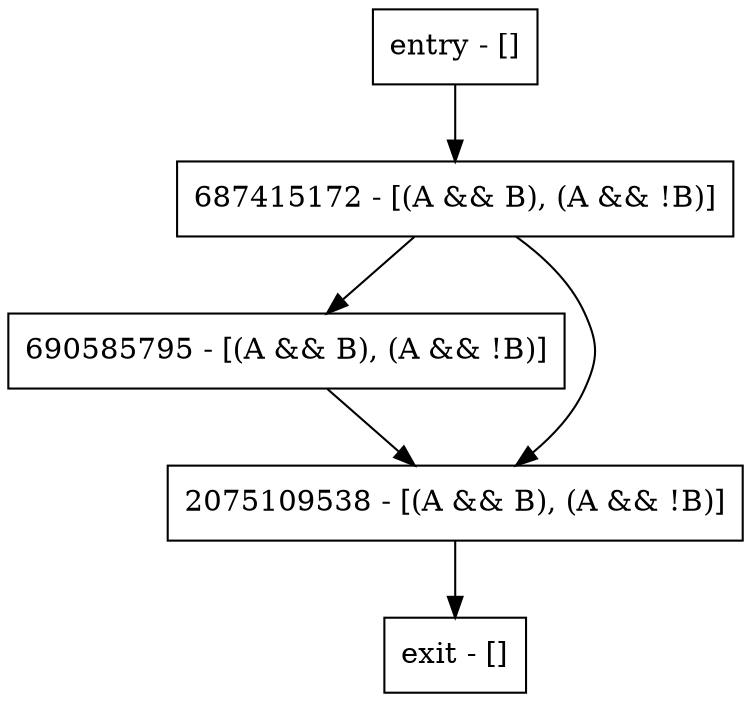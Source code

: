 digraph foo {
node [shape=record];
entry [label="entry - []"];
exit [label="exit - []"];
690585795 [label="690585795 - [(A && B), (A && !B)]"];
687415172 [label="687415172 - [(A && B), (A && !B)]"];
2075109538 [label="2075109538 - [(A && B), (A && !B)]"];
entry;
exit;
entry -> 687415172;
690585795 -> 2075109538;
687415172 -> 690585795;
687415172 -> 2075109538;
2075109538 -> exit;
}
